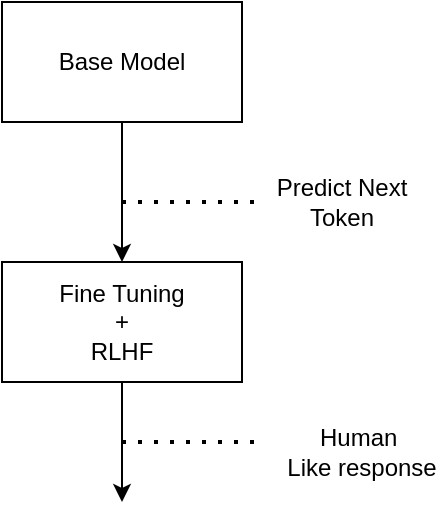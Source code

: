 <mxfile version="24.7.8">
  <diagram name="Page-1" id="TrEZe1WTEiFYRGJJLCxU">
    <mxGraphModel dx="1114" dy="793" grid="1" gridSize="10" guides="1" tooltips="1" connect="1" arrows="1" fold="1" page="1" pageScale="1" pageWidth="850" pageHeight="1100" math="0" shadow="0">
      <root>
        <mxCell id="0" />
        <mxCell id="1" parent="0" />
        <mxCell id="PkS8UOUf4nUMG-jtI14E-3" style="edgeStyle=orthogonalEdgeStyle;rounded=0;orthogonalLoop=1;jettySize=auto;html=1;exitX=0.5;exitY=1;exitDx=0;exitDy=0;" edge="1" parent="1" source="PkS8UOUf4nUMG-jtI14E-1" target="PkS8UOUf4nUMG-jtI14E-2">
          <mxGeometry relative="1" as="geometry" />
        </mxCell>
        <mxCell id="PkS8UOUf4nUMG-jtI14E-1" value="Base Model" style="rounded=0;whiteSpace=wrap;html=1;" vertex="1" parent="1">
          <mxGeometry x="320" y="180" width="120" height="60" as="geometry" />
        </mxCell>
        <mxCell id="PkS8UOUf4nUMG-jtI14E-4" style="edgeStyle=orthogonalEdgeStyle;rounded=0;orthogonalLoop=1;jettySize=auto;html=1;exitX=0.5;exitY=1;exitDx=0;exitDy=0;" edge="1" parent="1" source="PkS8UOUf4nUMG-jtI14E-2">
          <mxGeometry relative="1" as="geometry">
            <mxPoint x="380" y="430" as="targetPoint" />
          </mxGeometry>
        </mxCell>
        <mxCell id="PkS8UOUf4nUMG-jtI14E-2" value="Fine Tuning&lt;div&gt;+&lt;/div&gt;&lt;div&gt;RLHF&lt;/div&gt;" style="rounded=0;whiteSpace=wrap;html=1;" vertex="1" parent="1">
          <mxGeometry x="320" y="310" width="120" height="60" as="geometry" />
        </mxCell>
        <mxCell id="PkS8UOUf4nUMG-jtI14E-5" value="" style="endArrow=none;dashed=1;html=1;dashPattern=1 3;strokeWidth=2;rounded=0;" edge="1" parent="1" target="PkS8UOUf4nUMG-jtI14E-7">
          <mxGeometry width="50" height="50" relative="1" as="geometry">
            <mxPoint x="380" y="280" as="sourcePoint" />
            <mxPoint x="480" y="280" as="targetPoint" />
          </mxGeometry>
        </mxCell>
        <mxCell id="PkS8UOUf4nUMG-jtI14E-7" value="Predict Next Token" style="text;html=1;align=center;verticalAlign=middle;whiteSpace=wrap;rounded=0;" vertex="1" parent="1">
          <mxGeometry x="450" y="265" width="80" height="30" as="geometry" />
        </mxCell>
        <mxCell id="PkS8UOUf4nUMG-jtI14E-8" value="Human&amp;nbsp;&lt;br&gt;Like response" style="text;html=1;align=center;verticalAlign=middle;whiteSpace=wrap;rounded=0;" vertex="1" parent="1">
          <mxGeometry x="460" y="390" width="80" height="30" as="geometry" />
        </mxCell>
        <mxCell id="PkS8UOUf4nUMG-jtI14E-10" value="" style="endArrow=none;dashed=1;html=1;dashPattern=1 3;strokeWidth=2;rounded=0;" edge="1" parent="1">
          <mxGeometry width="50" height="50" relative="1" as="geometry">
            <mxPoint x="380" y="400" as="sourcePoint" />
            <mxPoint x="450" y="400" as="targetPoint" />
          </mxGeometry>
        </mxCell>
      </root>
    </mxGraphModel>
  </diagram>
</mxfile>
